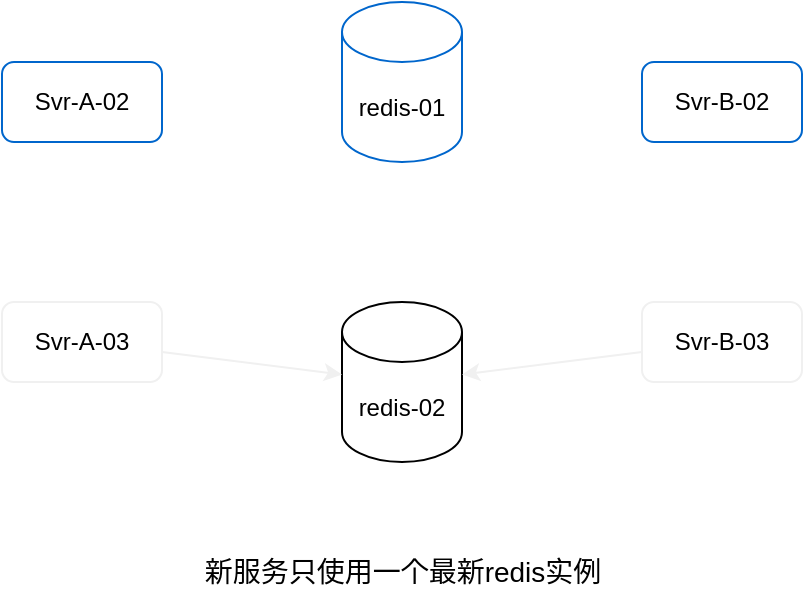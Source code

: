 <mxfile>
    <diagram id="aTmyUwazJOv9AOSmKgip" name="第 1 页">
        <mxGraphModel dx="1186" dy="624" grid="1" gridSize="10" guides="1" tooltips="1" connect="1" arrows="1" fold="1" page="1" pageScale="1" pageWidth="1169" pageHeight="827" math="0" shadow="0">
            <root>
                <mxCell id="0"/>
                <mxCell id="1" parent="0"/>
                <mxCell id="14" value="redis-01" style="shape=cylinder3;whiteSpace=wrap;html=1;boundedLbl=1;backgroundOutline=1;size=15;strokeColor=#0066CC;" parent="1" vertex="1">
                    <mxGeometry x="370" y="170" width="60" height="80" as="geometry"/>
                </mxCell>
                <mxCell id="15" value="新服务只使用一个最新redis实例" style="text;html=1;align=center;verticalAlign=middle;resizable=0;points=[];autosize=1;strokeColor=none;fillColor=none;fontSize=14;" parent="1" vertex="1">
                    <mxGeometry x="290" y="440" width="220" height="30" as="geometry"/>
                </mxCell>
                <mxCell id="16" value="redis-02" style="shape=cylinder3;whiteSpace=wrap;html=1;boundedLbl=1;backgroundOutline=1;size=15;" parent="1" vertex="1">
                    <mxGeometry x="370" y="320" width="60" height="80" as="geometry"/>
                </mxCell>
                <mxCell id="17" value="Svr-A-02" style="rounded=1;whiteSpace=wrap;html=1;strokeColor=#0066CC;" parent="1" vertex="1">
                    <mxGeometry x="200" y="200" width="80" height="40" as="geometry"/>
                </mxCell>
                <mxCell id="18" value="Svr-B-02" style="rounded=1;whiteSpace=wrap;html=1;strokeColor=#0066CC;" parent="1" vertex="1">
                    <mxGeometry x="520" y="200" width="80" height="40" as="geometry"/>
                </mxCell>
                <mxCell id="28" value="" style="edgeStyle=none;html=1;strokeColor=#F0F0F0;" parent="1" source="25" target="16" edge="1">
                    <mxGeometry relative="1" as="geometry"/>
                </mxCell>
                <mxCell id="25" value="Svr-A-03" style="rounded=1;whiteSpace=wrap;html=1;strokeColor=#F0F0F0;" parent="1" vertex="1">
                    <mxGeometry x="200" y="320" width="80" height="40" as="geometry"/>
                </mxCell>
                <mxCell id="29" value="" style="edgeStyle=none;html=1;strokeColor=#F0F0F0;" parent="1" source="27" target="16" edge="1">
                    <mxGeometry relative="1" as="geometry"/>
                </mxCell>
                <mxCell id="27" value="Svr-B-03" style="rounded=1;whiteSpace=wrap;html=1;strokeColor=#F0F0F0;" parent="1" vertex="1">
                    <mxGeometry x="520" y="320" width="80" height="40" as="geometry"/>
                </mxCell>
            </root>
        </mxGraphModel>
    </diagram>
</mxfile>